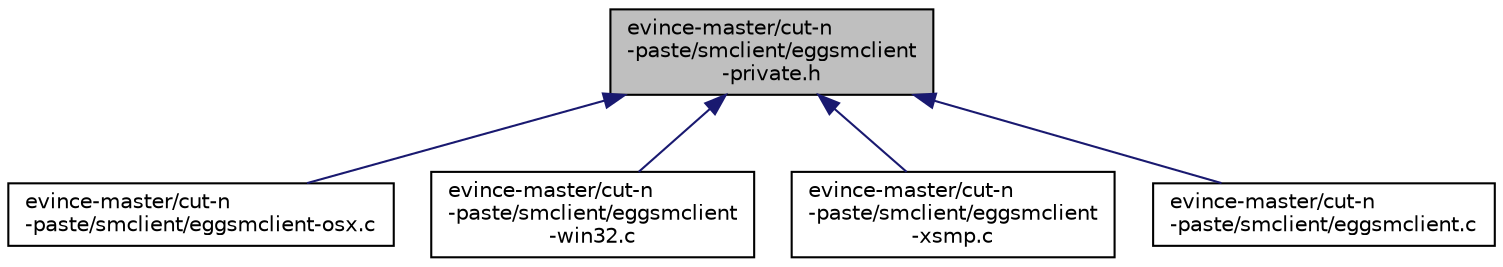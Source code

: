 digraph "evince-master/cut-n-paste/smclient/eggsmclient-private.h"
{
  edge [fontname="Helvetica",fontsize="10",labelfontname="Helvetica",labelfontsize="10"];
  node [fontname="Helvetica",fontsize="10",shape=record];
  Node1 [label="evince-master/cut-n\l-paste/smclient/eggsmclient\l-private.h",height=0.2,width=0.4,color="black", fillcolor="grey75", style="filled" fontcolor="black"];
  Node1 -> Node2 [dir="back",color="midnightblue",fontsize="10",style="solid",fontname="Helvetica"];
  Node2 [label="evince-master/cut-n\l-paste/smclient/eggsmclient-osx.c",height=0.2,width=0.4,color="black", fillcolor="white", style="filled",URL="$d3/dba/eggsmclient-osx_8c.html"];
  Node1 -> Node3 [dir="back",color="midnightblue",fontsize="10",style="solid",fontname="Helvetica"];
  Node3 [label="evince-master/cut-n\l-paste/smclient/eggsmclient\l-win32.c",height=0.2,width=0.4,color="black", fillcolor="white", style="filled",URL="$de/dc8/eggsmclient-win32_8c.html"];
  Node1 -> Node4 [dir="back",color="midnightblue",fontsize="10",style="solid",fontname="Helvetica"];
  Node4 [label="evince-master/cut-n\l-paste/smclient/eggsmclient\l-xsmp.c",height=0.2,width=0.4,color="black", fillcolor="white", style="filled",URL="$d4/d4b/eggsmclient-xsmp_8c.html"];
  Node1 -> Node5 [dir="back",color="midnightblue",fontsize="10",style="solid",fontname="Helvetica"];
  Node5 [label="evince-master/cut-n\l-paste/smclient/eggsmclient.c",height=0.2,width=0.4,color="black", fillcolor="white", style="filled",URL="$de/d1f/eggsmclient_8c.html"];
}
